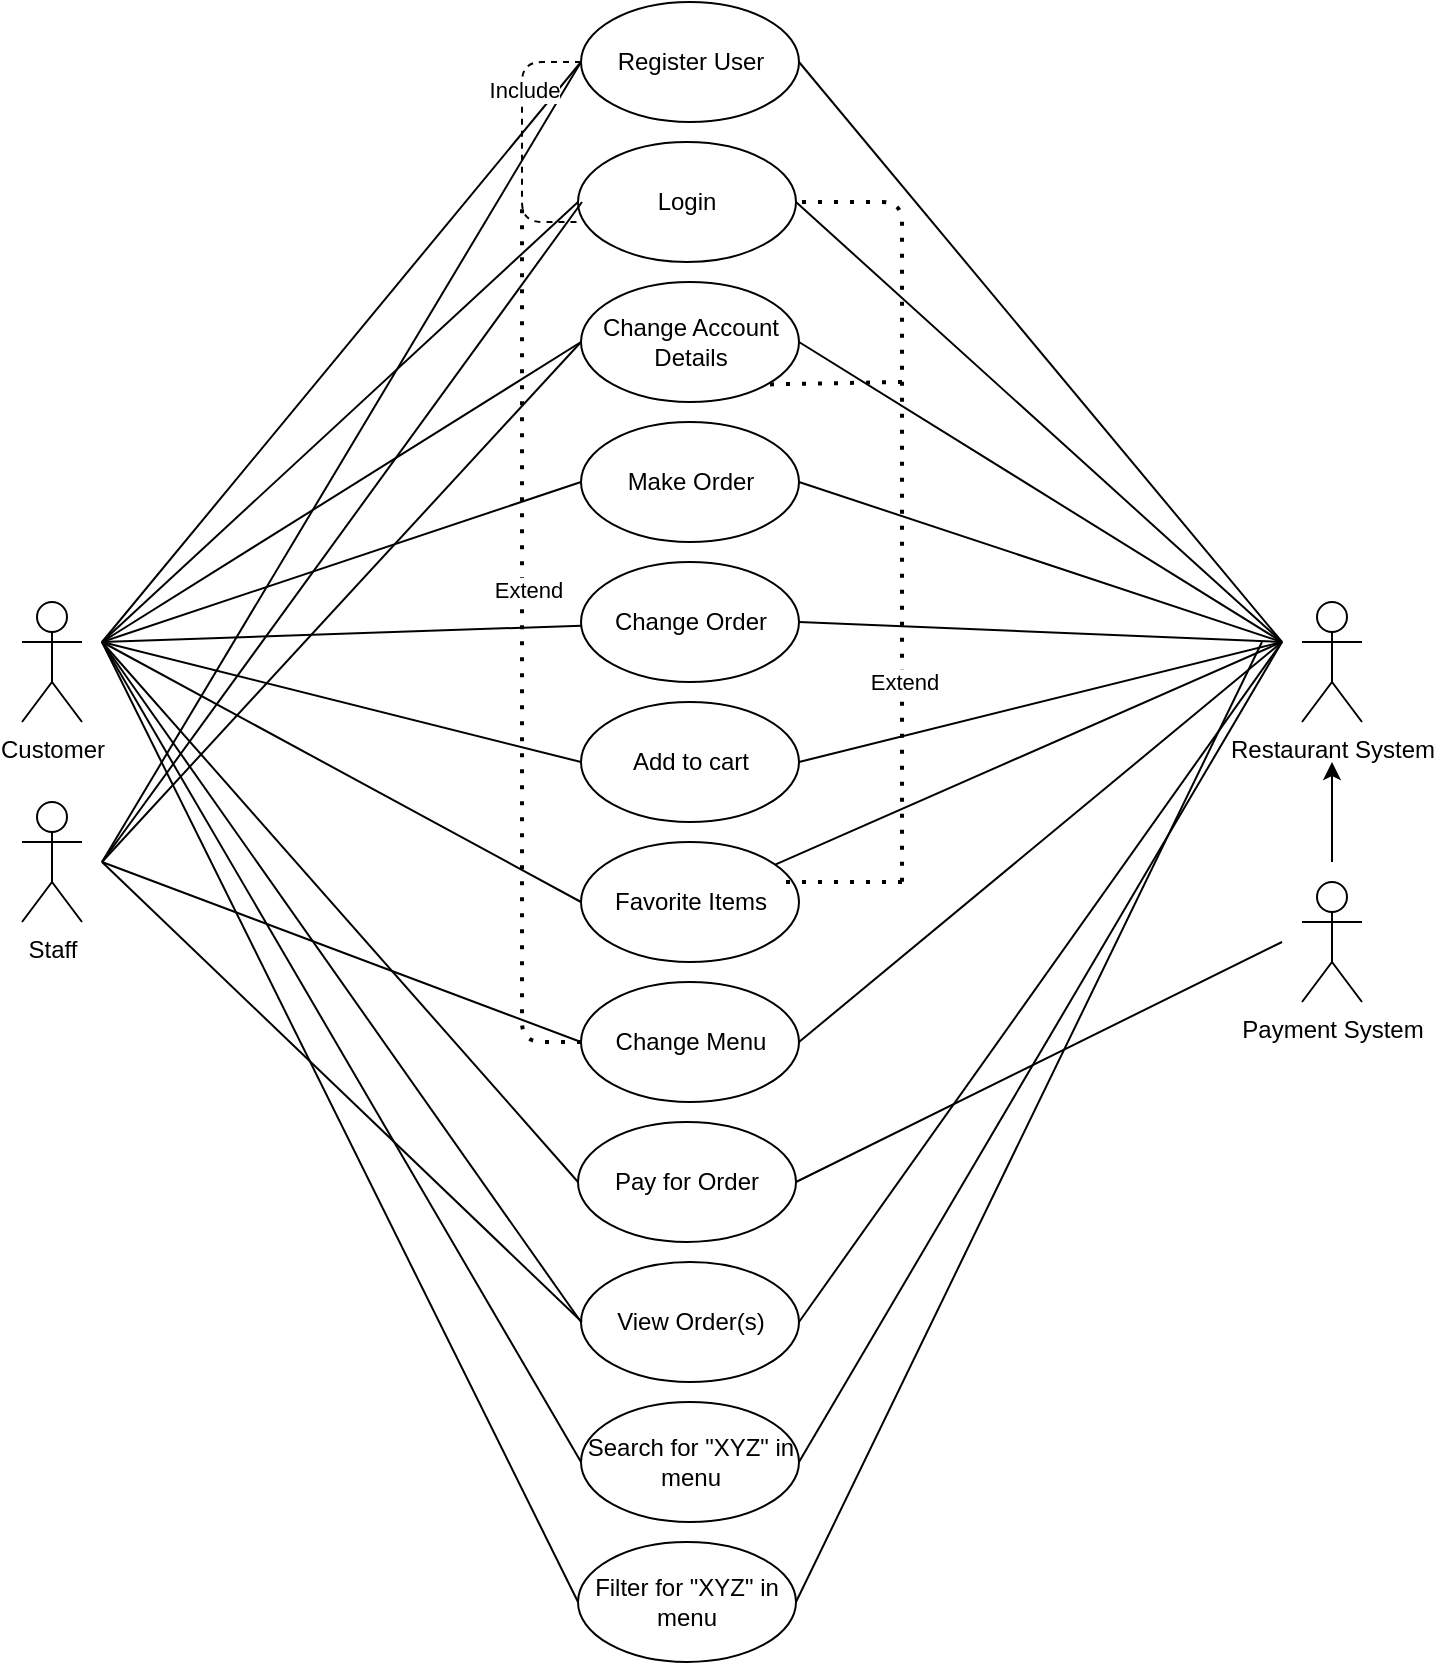 <mxfile version="13.8.0" type="device"><diagram id="7yzrp7m6ctb9cjhxNa-u" name="Page-1"><mxGraphModel dx="1395" dy="871" grid="1" gridSize="10" guides="1" tooltips="1" connect="1" arrows="1" fold="1" page="1" pageScale="1" pageWidth="827" pageHeight="1169" math="0" shadow="0"><root><mxCell id="0"/><mxCell id="1" parent="0"/><mxCell id="bg90rvh-uoooS4ysAwbA-1" value="Customer" style="shape=umlActor;verticalLabelPosition=bottom;verticalAlign=top;html=1;outlineConnect=0;" vertex="1" parent="1"><mxGeometry x="80" y="380" width="30" height="60" as="geometry"/></mxCell><mxCell id="bg90rvh-uoooS4ysAwbA-2" value="Staff" style="shape=umlActor;verticalLabelPosition=bottom;verticalAlign=top;html=1;outlineConnect=0;" vertex="1" parent="1"><mxGeometry x="80" y="480" width="30" height="60" as="geometry"/></mxCell><mxCell id="bg90rvh-uoooS4ysAwbA-3" value="Restaurant System" style="shape=umlActor;verticalLabelPosition=bottom;verticalAlign=top;html=1;outlineConnect=0;" vertex="1" parent="1"><mxGeometry x="720" y="380" width="30" height="60" as="geometry"/></mxCell><mxCell id="bg90rvh-uoooS4ysAwbA-4" value="Payment System" style="shape=umlActor;verticalLabelPosition=bottom;verticalAlign=top;html=1;outlineConnect=0;" vertex="1" parent="1"><mxGeometry x="720" y="520" width="30" height="60" as="geometry"/></mxCell><mxCell id="bg90rvh-uoooS4ysAwbA-5" value="Login" style="ellipse;whiteSpace=wrap;html=1;" vertex="1" parent="1"><mxGeometry x="358" y="150" width="109" height="60" as="geometry"/></mxCell><mxCell id="bg90rvh-uoooS4ysAwbA-7" value="Change Account Details" style="ellipse;whiteSpace=wrap;html=1;" vertex="1" parent="1"><mxGeometry x="359.5" y="220" width="109" height="60" as="geometry"/></mxCell><mxCell id="bg90rvh-uoooS4ysAwbA-9" value="Make Order" style="ellipse;whiteSpace=wrap;html=1;" vertex="1" parent="1"><mxGeometry x="359.5" y="290" width="109" height="60" as="geometry"/></mxCell><mxCell id="bg90rvh-uoooS4ysAwbA-10" value="Change Order" style="ellipse;whiteSpace=wrap;html=1;" vertex="1" parent="1"><mxGeometry x="359.5" y="360" width="109" height="60" as="geometry"/></mxCell><mxCell id="bg90rvh-uoooS4ysAwbA-11" value="Register User" style="ellipse;whiteSpace=wrap;html=1;" vertex="1" parent="1"><mxGeometry x="359.5" y="80" width="109" height="60" as="geometry"/></mxCell><mxCell id="bg90rvh-uoooS4ysAwbA-12" value="Pay for Order" style="ellipse;whiteSpace=wrap;html=1;" vertex="1" parent="1"><mxGeometry x="358" y="640" width="109" height="60" as="geometry"/></mxCell><mxCell id="bg90rvh-uoooS4ysAwbA-13" value="Change Menu" style="ellipse;whiteSpace=wrap;html=1;" vertex="1" parent="1"><mxGeometry x="359.5" y="570" width="109" height="60" as="geometry"/></mxCell><mxCell id="bg90rvh-uoooS4ysAwbA-15" value="Favorite Items" style="ellipse;whiteSpace=wrap;html=1;" vertex="1" parent="1"><mxGeometry x="359.5" y="500" width="109" height="60" as="geometry"/></mxCell><mxCell id="bg90rvh-uoooS4ysAwbA-16" value="Add to cart" style="ellipse;whiteSpace=wrap;html=1;" vertex="1" parent="1"><mxGeometry x="359.5" y="430" width="109" height="60" as="geometry"/></mxCell><mxCell id="bg90rvh-uoooS4ysAwbA-18" value="" style="endArrow=classic;html=1;" edge="1" parent="1"><mxGeometry width="50" height="50" relative="1" as="geometry"><mxPoint x="735" y="510" as="sourcePoint"/><mxPoint x="735" y="460" as="targetPoint"/></mxGeometry></mxCell><mxCell id="bg90rvh-uoooS4ysAwbA-21" value="" style="endArrow=none;html=1;entryX=0;entryY=0.5;entryDx=0;entryDy=0;" edge="1" parent="1" target="bg90rvh-uoooS4ysAwbA-11"><mxGeometry width="50" height="50" relative="1" as="geometry"><mxPoint x="120" y="400" as="sourcePoint"/><mxPoint x="170" y="350" as="targetPoint"/></mxGeometry></mxCell><mxCell id="bg90rvh-uoooS4ysAwbA-22" value="" style="endArrow=none;html=1;entryX=0;entryY=0.5;entryDx=0;entryDy=0;" edge="1" parent="1" target="bg90rvh-uoooS4ysAwbA-5"><mxGeometry width="50" height="50" relative="1" as="geometry"><mxPoint x="120" y="400" as="sourcePoint"/><mxPoint x="220" y="430" as="targetPoint"/></mxGeometry></mxCell><mxCell id="bg90rvh-uoooS4ysAwbA-23" value="" style="endArrow=none;html=1;entryX=0;entryY=0.5;entryDx=0;entryDy=0;" edge="1" parent="1" target="bg90rvh-uoooS4ysAwbA-7"><mxGeometry width="50" height="50" relative="1" as="geometry"><mxPoint x="120" y="400" as="sourcePoint"/><mxPoint x="270" y="430" as="targetPoint"/></mxGeometry></mxCell><mxCell id="bg90rvh-uoooS4ysAwbA-24" value="" style="endArrow=none;html=1;entryX=0;entryY=0.5;entryDx=0;entryDy=0;" edge="1" parent="1" target="bg90rvh-uoooS4ysAwbA-9"><mxGeometry width="50" height="50" relative="1" as="geometry"><mxPoint x="120" y="400" as="sourcePoint"/><mxPoint x="280" y="450" as="targetPoint"/></mxGeometry></mxCell><mxCell id="bg90rvh-uoooS4ysAwbA-25" value="" style="endArrow=none;html=1;" edge="1" parent="1" target="bg90rvh-uoooS4ysAwbA-10"><mxGeometry width="50" height="50" relative="1" as="geometry"><mxPoint x="120" y="400" as="sourcePoint"/><mxPoint x="210" y="470" as="targetPoint"/></mxGeometry></mxCell><mxCell id="bg90rvh-uoooS4ysAwbA-26" value="" style="endArrow=none;html=1;entryX=0;entryY=0.5;entryDx=0;entryDy=0;" edge="1" parent="1" target="bg90rvh-uoooS4ysAwbA-16"><mxGeometry width="50" height="50" relative="1" as="geometry"><mxPoint x="120" y="400" as="sourcePoint"/><mxPoint x="260" y="510" as="targetPoint"/></mxGeometry></mxCell><mxCell id="bg90rvh-uoooS4ysAwbA-27" value="" style="endArrow=none;html=1;entryX=0;entryY=0.5;entryDx=0;entryDy=0;" edge="1" parent="1" target="bg90rvh-uoooS4ysAwbA-15"><mxGeometry width="50" height="50" relative="1" as="geometry"><mxPoint x="120" y="400" as="sourcePoint"/><mxPoint x="220" y="470" as="targetPoint"/></mxGeometry></mxCell><mxCell id="bg90rvh-uoooS4ysAwbA-29" value="" style="endArrow=none;html=1;entryX=0;entryY=0.5;entryDx=0;entryDy=0;" edge="1" parent="1" target="bg90rvh-uoooS4ysAwbA-12"><mxGeometry width="50" height="50" relative="1" as="geometry"><mxPoint x="120" y="400" as="sourcePoint"/><mxPoint x="260" y="590" as="targetPoint"/></mxGeometry></mxCell><mxCell id="bg90rvh-uoooS4ysAwbA-30" value="" style="endArrow=none;html=1;exitX=1;exitY=0.5;exitDx=0;exitDy=0;" edge="1" parent="1" source="bg90rvh-uoooS4ysAwbA-11"><mxGeometry width="50" height="50" relative="1" as="geometry"><mxPoint x="570" y="310" as="sourcePoint"/><mxPoint x="710" y="400" as="targetPoint"/></mxGeometry></mxCell><mxCell id="bg90rvh-uoooS4ysAwbA-31" value="" style="endArrow=none;html=1;exitX=1;exitY=0.5;exitDx=0;exitDy=0;" edge="1" parent="1" source="bg90rvh-uoooS4ysAwbA-5"><mxGeometry width="50" height="50" relative="1" as="geometry"><mxPoint x="530" y="480" as="sourcePoint"/><mxPoint x="710" y="400" as="targetPoint"/></mxGeometry></mxCell><mxCell id="bg90rvh-uoooS4ysAwbA-32" value="" style="endArrow=none;html=1;exitX=1;exitY=0.5;exitDx=0;exitDy=0;" edge="1" parent="1" source="bg90rvh-uoooS4ysAwbA-7"><mxGeometry width="50" height="50" relative="1" as="geometry"><mxPoint x="600" y="520" as="sourcePoint"/><mxPoint x="710" y="400" as="targetPoint"/></mxGeometry></mxCell><mxCell id="bg90rvh-uoooS4ysAwbA-33" value="" style="endArrow=none;html=1;exitX=1;exitY=0.5;exitDx=0;exitDy=0;" edge="1" parent="1" source="bg90rvh-uoooS4ysAwbA-9"><mxGeometry width="50" height="50" relative="1" as="geometry"><mxPoint x="510" y="470" as="sourcePoint"/><mxPoint x="710" y="400" as="targetPoint"/></mxGeometry></mxCell><mxCell id="bg90rvh-uoooS4ysAwbA-34" value="" style="endArrow=none;html=1;exitX=1;exitY=0.5;exitDx=0;exitDy=0;" edge="1" parent="1" source="bg90rvh-uoooS4ysAwbA-10"><mxGeometry width="50" height="50" relative="1" as="geometry"><mxPoint x="500" y="520" as="sourcePoint"/><mxPoint x="710" y="400" as="targetPoint"/></mxGeometry></mxCell><mxCell id="bg90rvh-uoooS4ysAwbA-35" value="" style="endArrow=none;html=1;exitX=1;exitY=0.5;exitDx=0;exitDy=0;" edge="1" parent="1" source="bg90rvh-uoooS4ysAwbA-16"><mxGeometry width="50" height="50" relative="1" as="geometry"><mxPoint x="620" y="520" as="sourcePoint"/><mxPoint x="710" y="400" as="targetPoint"/></mxGeometry></mxCell><mxCell id="bg90rvh-uoooS4ysAwbA-36" value="" style="endArrow=none;html=1;" edge="1" parent="1" source="bg90rvh-uoooS4ysAwbA-15"><mxGeometry width="50" height="50" relative="1" as="geometry"><mxPoint x="540" y="590" as="sourcePoint"/><mxPoint x="710" y="400" as="targetPoint"/></mxGeometry></mxCell><mxCell id="bg90rvh-uoooS4ysAwbA-37" value="" style="endArrow=none;html=1;exitX=1;exitY=0.5;exitDx=0;exitDy=0;" edge="1" parent="1" source="bg90rvh-uoooS4ysAwbA-13"><mxGeometry width="50" height="50" relative="1" as="geometry"><mxPoint x="520" y="620" as="sourcePoint"/><mxPoint x="710" y="400" as="targetPoint"/></mxGeometry></mxCell><mxCell id="bg90rvh-uoooS4ysAwbA-38" value="View Order(s)" style="ellipse;whiteSpace=wrap;html=1;" vertex="1" parent="1"><mxGeometry x="359.5" y="710" width="109" height="60" as="geometry"/></mxCell><mxCell id="bg90rvh-uoooS4ysAwbA-39" value="" style="endArrow=none;html=1;exitX=1;exitY=0.5;exitDx=0;exitDy=0;" edge="1" parent="1" source="bg90rvh-uoooS4ysAwbA-12"><mxGeometry width="50" height="50" relative="1" as="geometry"><mxPoint x="590" y="660" as="sourcePoint"/><mxPoint x="710" y="550" as="targetPoint"/></mxGeometry></mxCell><mxCell id="bg90rvh-uoooS4ysAwbA-40" value="" style="endArrow=none;html=1;entryX=0;entryY=0.5;entryDx=0;entryDy=0;" edge="1" parent="1" target="bg90rvh-uoooS4ysAwbA-38"><mxGeometry width="50" height="50" relative="1" as="geometry"><mxPoint x="120" y="400" as="sourcePoint"/><mxPoint x="250" y="680" as="targetPoint"/></mxGeometry></mxCell><mxCell id="bg90rvh-uoooS4ysAwbA-41" value="" style="endArrow=none;html=1;exitX=1;exitY=0.5;exitDx=0;exitDy=0;" edge="1" parent="1" source="bg90rvh-uoooS4ysAwbA-38"><mxGeometry width="50" height="50" relative="1" as="geometry"><mxPoint x="620" y="770" as="sourcePoint"/><mxPoint x="710" y="400" as="targetPoint"/></mxGeometry></mxCell><mxCell id="bg90rvh-uoooS4ysAwbA-42" value="Search for &quot;XYZ&quot; in menu" style="ellipse;whiteSpace=wrap;html=1;" vertex="1" parent="1"><mxGeometry x="359.5" y="780" width="109" height="60" as="geometry"/></mxCell><mxCell id="bg90rvh-uoooS4ysAwbA-43" value="Filter for &quot;XYZ&quot; in menu" style="ellipse;whiteSpace=wrap;html=1;" vertex="1" parent="1"><mxGeometry x="358" y="850" width="109" height="60" as="geometry"/></mxCell><mxCell id="bg90rvh-uoooS4ysAwbA-44" value="" style="endArrow=none;html=1;entryX=0;entryY=0.5;entryDx=0;entryDy=0;" edge="1" parent="1" target="bg90rvh-uoooS4ysAwbA-42"><mxGeometry width="50" height="50" relative="1" as="geometry"><mxPoint x="120" y="400" as="sourcePoint"/><mxPoint x="200" y="660" as="targetPoint"/></mxGeometry></mxCell><mxCell id="bg90rvh-uoooS4ysAwbA-47" value="" style="endArrow=none;html=1;entryX=0;entryY=0.5;entryDx=0;entryDy=0;" edge="1" parent="1" target="bg90rvh-uoooS4ysAwbA-43"><mxGeometry width="50" height="50" relative="1" as="geometry"><mxPoint x="120" y="400" as="sourcePoint"/><mxPoint x="360" y="810" as="targetPoint"/></mxGeometry></mxCell><mxCell id="bg90rvh-uoooS4ysAwbA-48" value="" style="endArrow=none;html=1;" edge="1" parent="1"><mxGeometry width="50" height="50" relative="1" as="geometry"><mxPoint x="120" y="510" as="sourcePoint"/><mxPoint x="360" y="740" as="targetPoint"/></mxGeometry></mxCell><mxCell id="bg90rvh-uoooS4ysAwbA-49" value="" style="endArrow=none;html=1;entryX=0;entryY=0.5;entryDx=0;entryDy=0;" edge="1" parent="1" target="bg90rvh-uoooS4ysAwbA-13"><mxGeometry width="50" height="50" relative="1" as="geometry"><mxPoint x="120" y="510" as="sourcePoint"/><mxPoint x="150" y="740" as="targetPoint"/></mxGeometry></mxCell><mxCell id="bg90rvh-uoooS4ysAwbA-50" value="" style="endArrow=none;html=1;entryX=0;entryY=0.5;entryDx=0;entryDy=0;" edge="1" parent="1" target="bg90rvh-uoooS4ysAwbA-7"><mxGeometry width="50" height="50" relative="1" as="geometry"><mxPoint x="120" y="510" as="sourcePoint"/><mxPoint x="90" y="720" as="targetPoint"/></mxGeometry></mxCell><mxCell id="bg90rvh-uoooS4ysAwbA-51" value="" style="endArrow=none;html=1;" edge="1" parent="1"><mxGeometry width="50" height="50" relative="1" as="geometry"><mxPoint x="120" y="510" as="sourcePoint"/><mxPoint x="360" y="180" as="targetPoint"/></mxGeometry></mxCell><mxCell id="bg90rvh-uoooS4ysAwbA-52" value="" style="endArrow=none;html=1;entryX=0;entryY=0.5;entryDx=0;entryDy=0;" edge="1" parent="1" target="bg90rvh-uoooS4ysAwbA-11"><mxGeometry width="50" height="50" relative="1" as="geometry"><mxPoint x="120" y="510" as="sourcePoint"/><mxPoint x="160" y="680" as="targetPoint"/></mxGeometry></mxCell><mxCell id="bg90rvh-uoooS4ysAwbA-53" value="" style="endArrow=none;html=1;exitX=1;exitY=0.5;exitDx=0;exitDy=0;" edge="1" parent="1" source="bg90rvh-uoooS4ysAwbA-42"><mxGeometry width="50" height="50" relative="1" as="geometry"><mxPoint x="570" y="840" as="sourcePoint"/><mxPoint x="710" y="400" as="targetPoint"/></mxGeometry></mxCell><mxCell id="bg90rvh-uoooS4ysAwbA-54" value="" style="endArrow=none;html=1;exitX=1;exitY=0.5;exitDx=0;exitDy=0;" edge="1" parent="1" source="bg90rvh-uoooS4ysAwbA-43"><mxGeometry width="50" height="50" relative="1" as="geometry"><mxPoint x="610" y="950" as="sourcePoint"/><mxPoint x="700" y="400" as="targetPoint"/></mxGeometry></mxCell><mxCell id="bg90rvh-uoooS4ysAwbA-58" value="" style="endArrow=none;dashed=1;html=1;exitX=0;exitY=0.5;exitDx=0;exitDy=0;" edge="1" parent="1" source="bg90rvh-uoooS4ysAwbA-11"><mxGeometry width="50" height="50" relative="1" as="geometry"><mxPoint x="100" y="720" as="sourcePoint"/><mxPoint x="359" y="190" as="targetPoint"/><Array as="points"><mxPoint x="330" y="110"/><mxPoint x="330" y="190"/></Array></mxGeometry></mxCell><mxCell id="bg90rvh-uoooS4ysAwbA-59" value="Include" style="edgeLabel;html=1;align=center;verticalAlign=middle;resizable=0;points=[];" vertex="1" connectable="0" parent="bg90rvh-uoooS4ysAwbA-58"><mxGeometry x="-0.378" y="1" relative="1" as="geometry"><mxPoint as="offset"/></mxGeometry></mxCell><mxCell id="bg90rvh-uoooS4ysAwbA-60" value="" style="endArrow=none;dashed=1;html=1;dashPattern=1 3;strokeWidth=2;" edge="1" parent="1"><mxGeometry width="50" height="50" relative="1" as="geometry"><mxPoint x="470" y="180" as="sourcePoint"/><mxPoint x="520" y="520" as="targetPoint"/><Array as="points"><mxPoint x="520" y="180"/></Array></mxGeometry></mxCell><mxCell id="bg90rvh-uoooS4ysAwbA-61" value="Extend" style="edgeLabel;html=1;align=center;verticalAlign=middle;resizable=0;points=[];" vertex="1" connectable="0" parent="bg90rvh-uoooS4ysAwbA-60"><mxGeometry x="0.485" y="1" relative="1" as="geometry"><mxPoint as="offset"/></mxGeometry></mxCell><mxCell id="bg90rvh-uoooS4ysAwbA-62" value="" style="endArrow=none;dashed=1;html=1;dashPattern=1 3;strokeWidth=2;" edge="1" parent="1"><mxGeometry width="50" height="50" relative="1" as="geometry"><mxPoint x="520" y="520" as="sourcePoint"/><mxPoint x="460" y="520" as="targetPoint"/></mxGeometry></mxCell><mxCell id="bg90rvh-uoooS4ysAwbA-63" value="" style="endArrow=none;dashed=1;html=1;dashPattern=1 3;strokeWidth=2;entryX=1;entryY=1;entryDx=0;entryDy=0;" edge="1" parent="1" target="bg90rvh-uoooS4ysAwbA-7"><mxGeometry width="50" height="50" relative="1" as="geometry"><mxPoint x="520" y="270" as="sourcePoint"/><mxPoint x="780" y="750" as="targetPoint"/></mxGeometry></mxCell><mxCell id="bg90rvh-uoooS4ysAwbA-65" value="" style="endArrow=none;dashed=1;html=1;dashPattern=1 3;strokeWidth=2;exitX=0;exitY=0.5;exitDx=0;exitDy=0;" edge="1" parent="1" source="bg90rvh-uoooS4ysAwbA-13"><mxGeometry width="50" height="50" relative="1" as="geometry"><mxPoint x="320" y="690" as="sourcePoint"/><mxPoint x="330" y="180" as="targetPoint"/><Array as="points"><mxPoint x="330" y="600"/></Array></mxGeometry></mxCell><mxCell id="bg90rvh-uoooS4ysAwbA-66" value="Extend" style="edgeLabel;html=1;align=center;verticalAlign=middle;resizable=0;points=[];" vertex="1" connectable="0" parent="bg90rvh-uoooS4ysAwbA-65"><mxGeometry x="0.138" y="-3" relative="1" as="geometry"><mxPoint as="offset"/></mxGeometry></mxCell></root></mxGraphModel></diagram></mxfile>